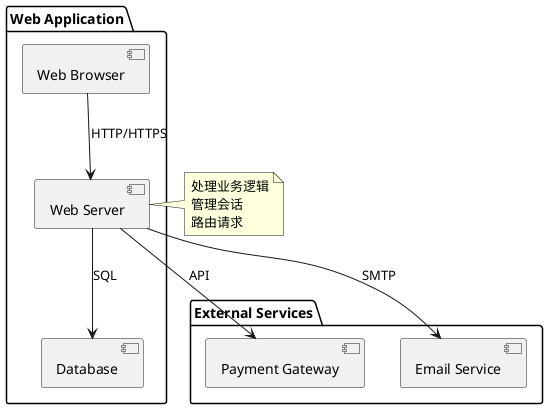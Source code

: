 @startuml
' Component Diagram Example

package "Web Application" {
  [Web Browser] as Browser
  [Web Server] as Server
  [Database] as DB
}

package "External Services" {
  [Payment Gateway] as Payment
  [Email Service] as Email
}

Browser --> Server : HTTP/HTTPS
Server --> DB : SQL
Server --> Payment : API
Server --> Email : SMTP

note right of Server
  处理业务逻辑
  管理会话
  路由请求
end note

@enduml
